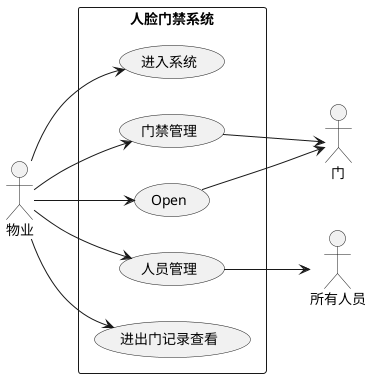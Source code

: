 @startuml
actor :物业: as Manager
actor :门: as Door
actor :所有人员: as User

left to right direction

 rectangle 人脸门禁系统 {
    Manager --> (进入系统)
    Manager --> (门禁管理)
    (门禁管理) --> Door

Manager --> (Open)
    (Open) --> Door

   Manager --> (人员管理)
   (人员管理) --> User

     Manager --> (进出门记录查看)
  }


@enduml